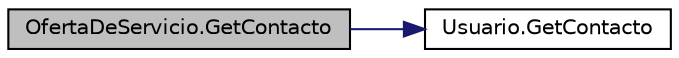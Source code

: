 digraph "OfertaDeServicio.GetContacto"
{
 // INTERACTIVE_SVG=YES
 // LATEX_PDF_SIZE
  edge [fontname="Helvetica",fontsize="10",labelfontname="Helvetica",labelfontsize="10"];
  node [fontname="Helvetica",fontsize="10",shape=record];
  rankdir="LR";
  Node1 [label="OfertaDeServicio.GetContacto",height=0.2,width=0.4,color="black", fillcolor="grey75", style="filled", fontcolor="black",tooltip="Método para obtener el contacto del ofertante."];
  Node1 -> Node2 [color="midnightblue",fontsize="10",style="solid",fontname="Helvetica"];
  Node2 [label="Usuario.GetContacto",height=0.2,width=0.4,color="black", fillcolor="white", style="filled",URL="$classUsuario.html#a26aef3d18800a268674255dc11a3097e",tooltip="Método para obtener el contacto de un usuario."];
}
